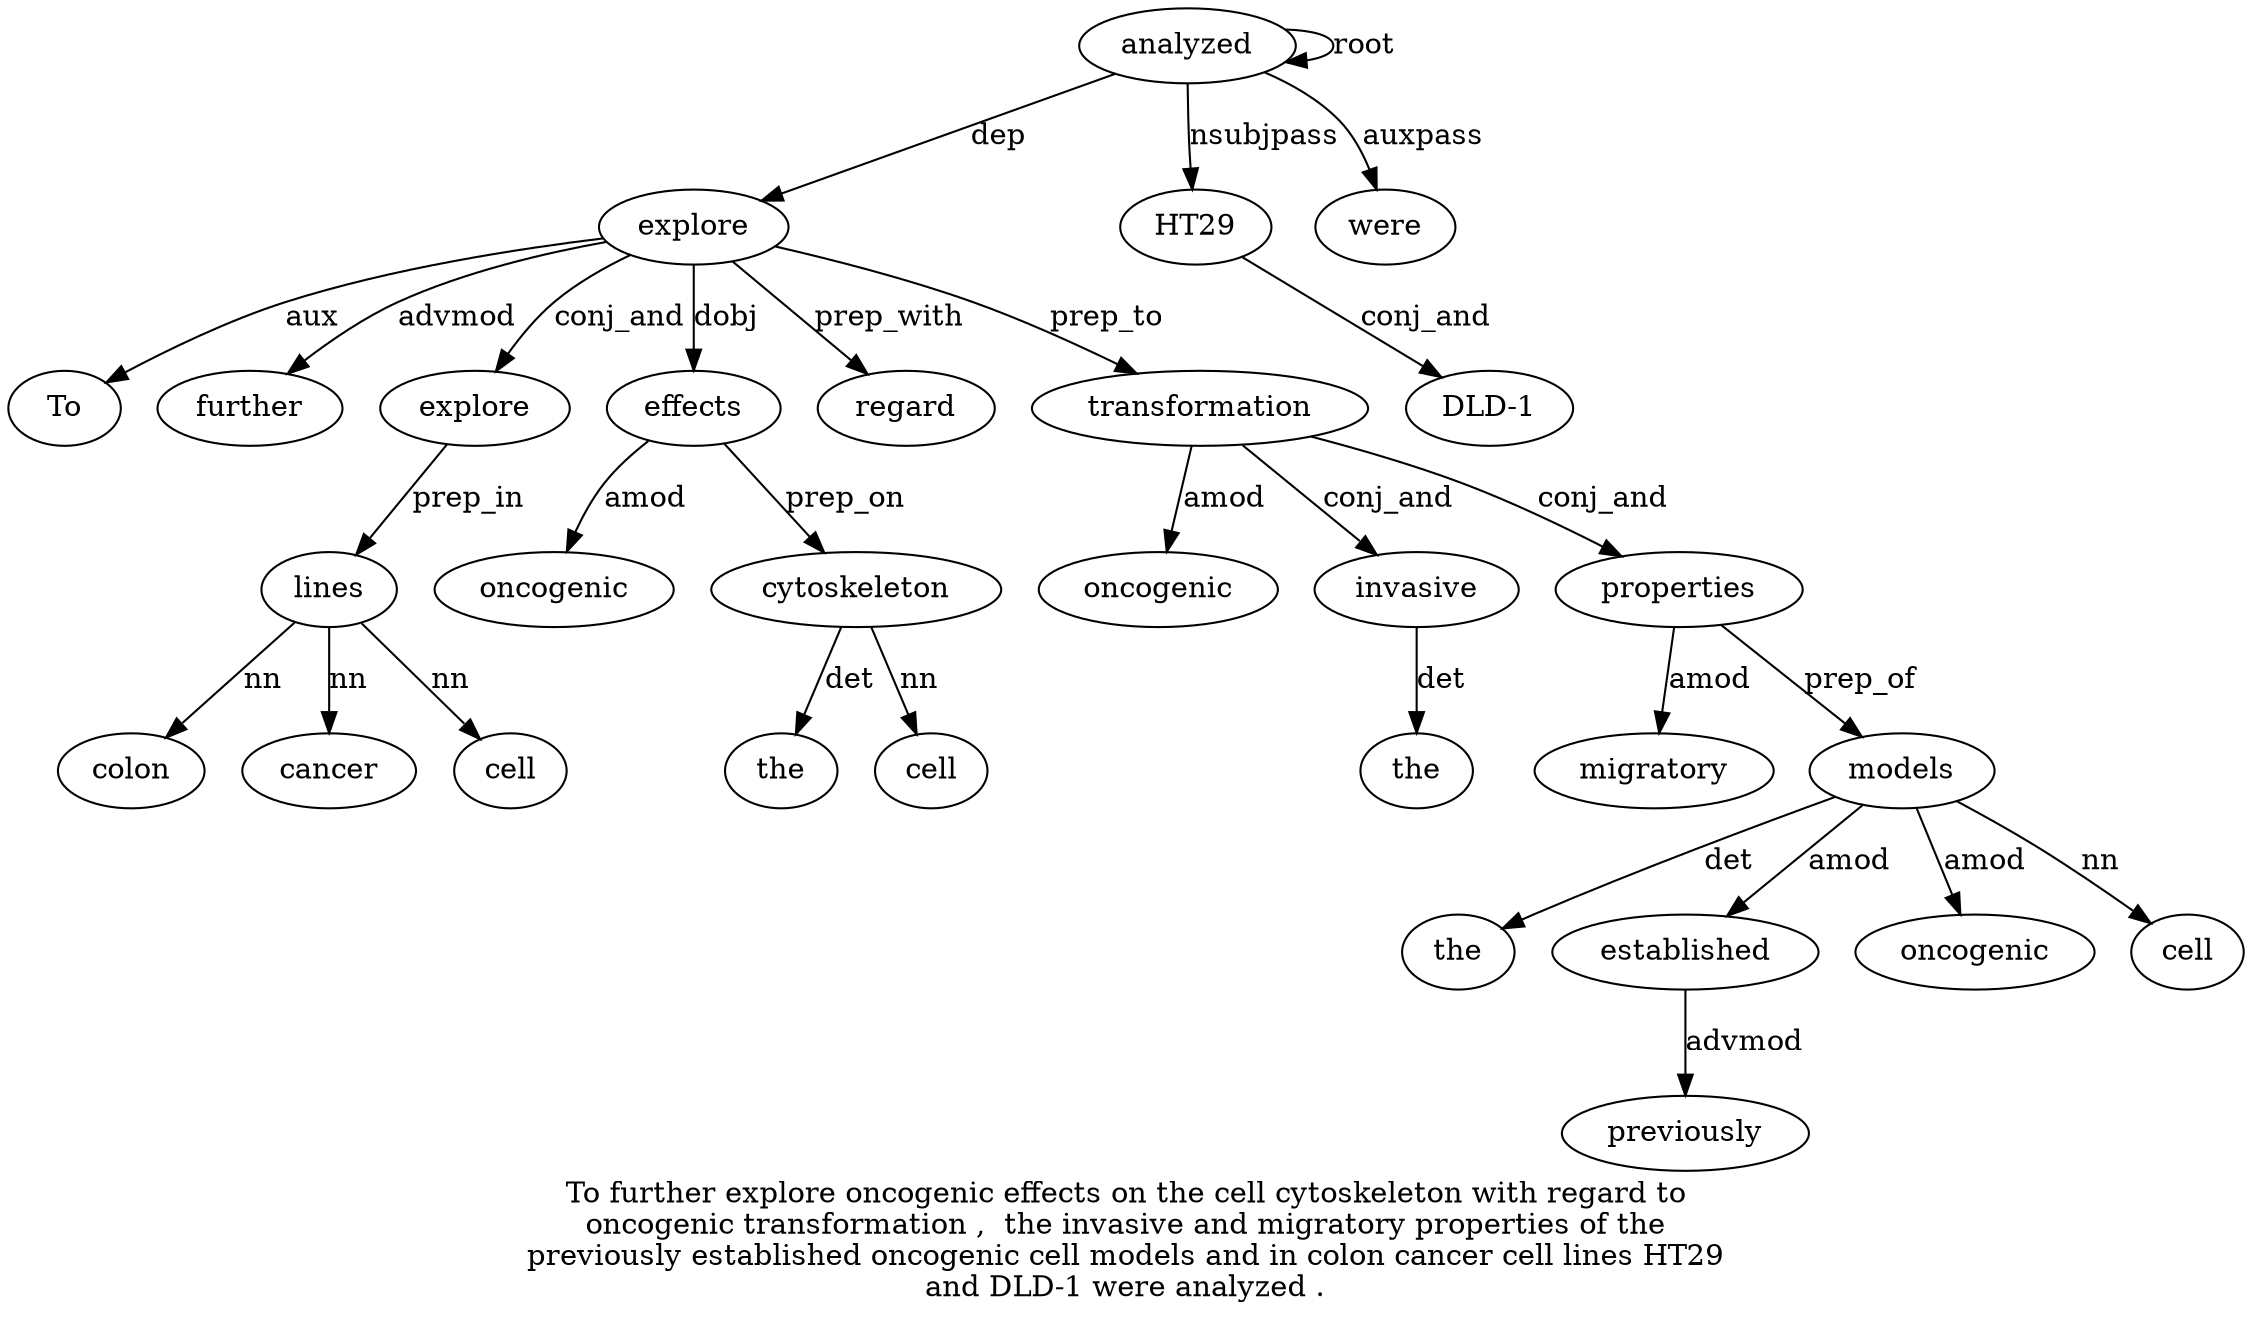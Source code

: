 digraph "To further explore oncogenic effects on the cell cytoskeleton with regard to oncogenic transformation ,  the invasive and migratory properties of the previously established oncogenic cell models and in colon cancer cell lines HT29 and DLD-1 were analyzed ." {
label="To further explore oncogenic effects on the cell cytoskeleton with regard to
oncogenic transformation ,  the invasive and migratory properties of the
previously established oncogenic cell models and in colon cancer cell lines HT29
and DLD-1 were analyzed .";
explore3 [style=filled, fillcolor=white, label=explore];
To1 [style=filled, fillcolor=white, label=To];
explore3 -> To1  [label=aux];
further2 [style=filled, fillcolor=white, label=further];
explore3 -> further2  [label=advmod];
"explore3'" [style=filled, fillcolor=white, label=explore];
explore3 -> "explore3'"  [label=conj_and];
analyzed38 [style=filled, fillcolor=white, label=analyzed];
analyzed38 -> explore3  [label=dep];
effects5 [style=filled, fillcolor=white, label=effects];
oncogenic4 [style=filled, fillcolor=white, label=oncogenic];
effects5 -> oncogenic4  [label=amod];
explore3 -> effects5  [label=dobj];
cytoskeleton9 [style=filled, fillcolor=white, label=cytoskeleton];
the7 [style=filled, fillcolor=white, label=the];
cytoskeleton9 -> the7  [label=det];
cell8 [style=filled, fillcolor=white, label=cell];
cytoskeleton9 -> cell8  [label=nn];
effects5 -> cytoskeleton9  [label=prep_on];
regard11 [style=filled, fillcolor=white, label=regard];
explore3 -> regard11  [label=prep_with];
transformation14 [style=filled, fillcolor=white, label=transformation];
oncogenic13 [style=filled, fillcolor=white, label=oncogenic];
transformation14 -> oncogenic13  [label=amod];
explore3 -> transformation14  [label=prep_to];
invasive17 [style=filled, fillcolor=white, label=invasive];
the16 [style=filled, fillcolor=white, label=the];
invasive17 -> the16  [label=det];
transformation14 -> invasive17  [label=conj_and];
properties20 [style=filled, fillcolor=white, label=properties];
migratory19 [style=filled, fillcolor=white, label=migratory];
properties20 -> migratory19  [label=amod];
transformation14 -> properties20  [label=conj_and];
models27 [style=filled, fillcolor=white, label=models];
the22 [style=filled, fillcolor=white, label=the];
models27 -> the22  [label=det];
established24 [style=filled, fillcolor=white, label=established];
previously23 [style=filled, fillcolor=white, label=previously];
established24 -> previously23  [label=advmod];
models27 -> established24  [label=amod];
oncogenic25 [style=filled, fillcolor=white, label=oncogenic];
models27 -> oncogenic25  [label=amod];
cell26 [style=filled, fillcolor=white, label=cell];
models27 -> cell26  [label=nn];
properties20 -> models27  [label=prep_of];
lines33 [style=filled, fillcolor=white, label=lines];
colon30 [style=filled, fillcolor=white, label=colon];
lines33 -> colon30  [label=nn];
cancer31 [style=filled, fillcolor=white, label=cancer];
lines33 -> cancer31  [label=nn];
cell32 [style=filled, fillcolor=white, label=cell];
lines33 -> cell32  [label=nn];
"explore3'" -> lines33  [label=prep_in];
HT2934 [style=filled, fillcolor=white, label=HT29];
analyzed38 -> HT2934  [label=nsubjpass];
"DLD-136" [style=filled, fillcolor=white, label="DLD-1"];
HT2934 -> "DLD-136"  [label=conj_and];
were37 [style=filled, fillcolor=white, label=were];
analyzed38 -> were37  [label=auxpass];
analyzed38 -> analyzed38  [label=root];
}

